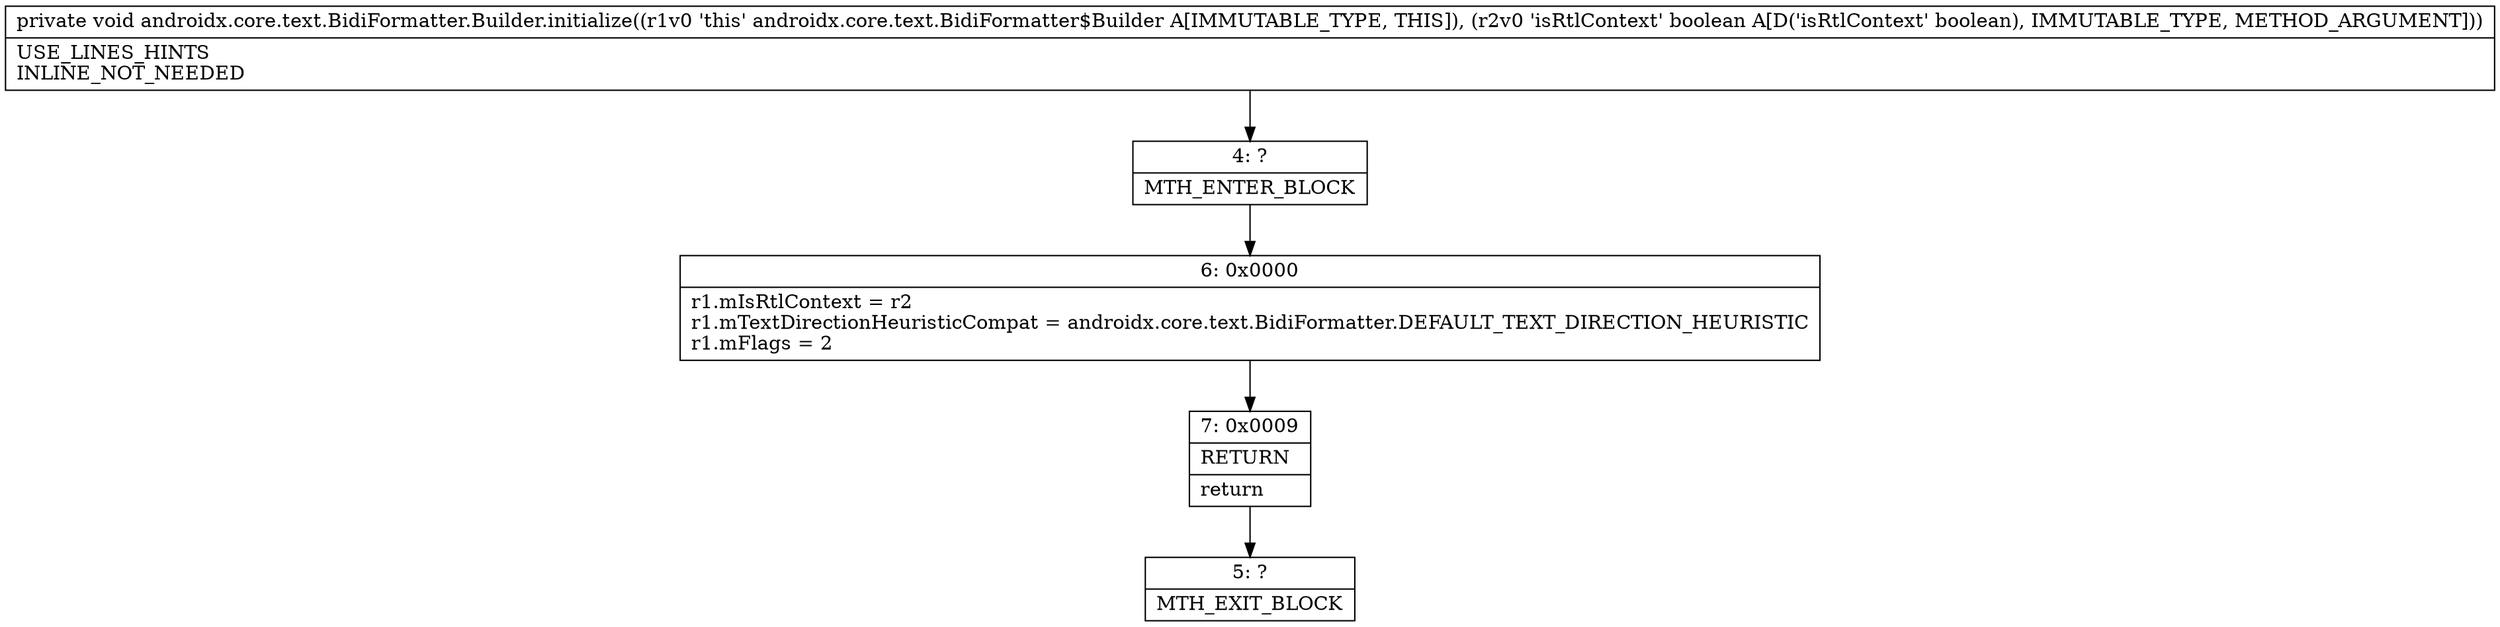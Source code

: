 digraph "CFG forandroidx.core.text.BidiFormatter.Builder.initialize(Z)V" {
Node_4 [shape=record,label="{4\:\ ?|MTH_ENTER_BLOCK\l}"];
Node_6 [shape=record,label="{6\:\ 0x0000|r1.mIsRtlContext = r2\lr1.mTextDirectionHeuristicCompat = androidx.core.text.BidiFormatter.DEFAULT_TEXT_DIRECTION_HEURISTIC\lr1.mFlags = 2\l}"];
Node_7 [shape=record,label="{7\:\ 0x0009|RETURN\l|return\l}"];
Node_5 [shape=record,label="{5\:\ ?|MTH_EXIT_BLOCK\l}"];
MethodNode[shape=record,label="{private void androidx.core.text.BidiFormatter.Builder.initialize((r1v0 'this' androidx.core.text.BidiFormatter$Builder A[IMMUTABLE_TYPE, THIS]), (r2v0 'isRtlContext' boolean A[D('isRtlContext' boolean), IMMUTABLE_TYPE, METHOD_ARGUMENT]))  | USE_LINES_HINTS\lINLINE_NOT_NEEDED\l}"];
MethodNode -> Node_4;Node_4 -> Node_6;
Node_6 -> Node_7;
Node_7 -> Node_5;
}

